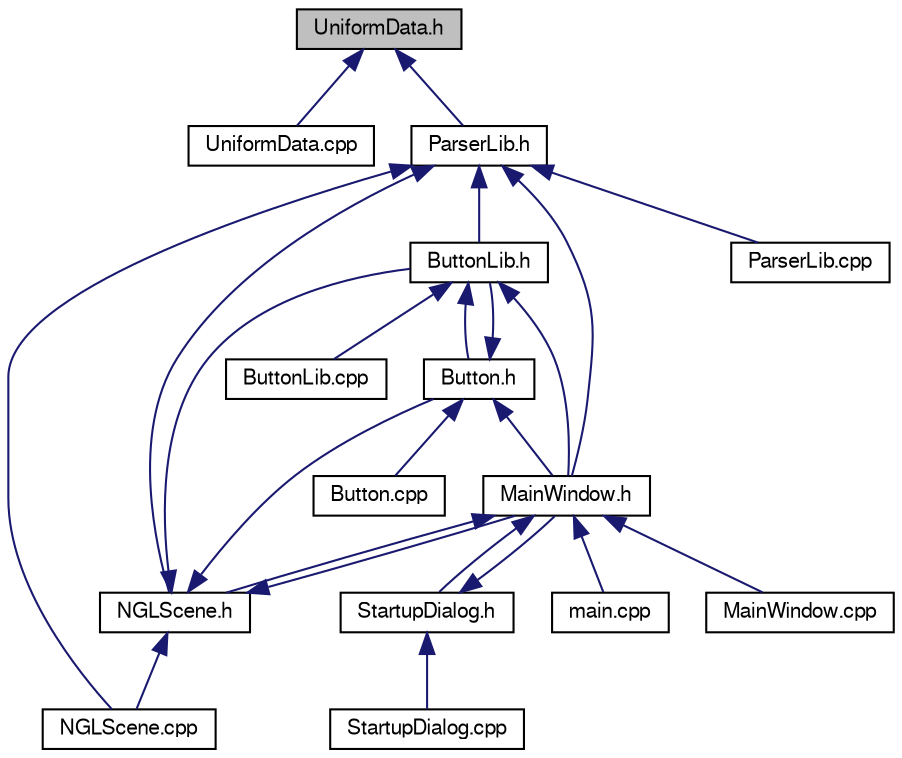 digraph "UniformData.h"
{
  edge [fontname="FreeSans",fontsize="10",labelfontname="FreeSans",labelfontsize="10"];
  node [fontname="FreeSans",fontsize="10",shape=record];
  Node1 [label="UniformData.h",height=0.2,width=0.4,color="black", fillcolor="grey75", style="filled" fontcolor="black"];
  Node1 -> Node2 [dir="back",color="midnightblue",fontsize="10",style="solid",fontname="FreeSans"];
  Node2 [label="UniformData.cpp",height=0.2,width=0.4,color="black", fillcolor="white", style="filled",URL="$_uniform_data_8cpp.html"];
  Node1 -> Node3 [dir="back",color="midnightblue",fontsize="10",style="solid",fontname="FreeSans"];
  Node3 [label="ParserLib.h",height=0.2,width=0.4,color="black", fillcolor="white", style="filled",URL="$_parser_lib_8h.html",tooltip="the parsing library, used to manage all the uniform data. "];
  Node3 -> Node4 [dir="back",color="midnightblue",fontsize="10",style="solid",fontname="FreeSans"];
  Node4 [label="NGLScene.cpp",height=0.2,width=0.4,color="black", fillcolor="white", style="filled",URL="$_n_g_l_scene_8cpp.html"];
  Node3 -> Node5 [dir="back",color="midnightblue",fontsize="10",style="solid",fontname="FreeSans"];
  Node5 [label="ParserLib.cpp",height=0.2,width=0.4,color="black", fillcolor="white", style="filled",URL="$_parser_lib_8cpp.html"];
  Node3 -> Node6 [dir="back",color="midnightblue",fontsize="10",style="solid",fontname="FreeSans"];
  Node6 [label="ButtonLib.h",height=0.2,width=0.4,color="black", fillcolor="white", style="filled",URL="$_button_lib_8h.html",tooltip="this class creates a button library to store buttons and set uniform values "];
  Node6 -> Node7 [dir="back",color="midnightblue",fontsize="10",style="solid",fontname="FreeSans"];
  Node7 [label="ButtonLib.cpp",height=0.2,width=0.4,color="black", fillcolor="white", style="filled",URL="$_button_lib_8cpp.html"];
  Node6 -> Node8 [dir="back",color="midnightblue",fontsize="10",style="solid",fontname="FreeSans"];
  Node8 [label="Button.h",height=0.2,width=0.4,color="black", fillcolor="white", style="filled",URL="$_button_8h.html",tooltip="this class creates a button with a pop up widget that can create modifiable attributes ..."];
  Node8 -> Node9 [dir="back",color="midnightblue",fontsize="10",style="solid",fontname="FreeSans"];
  Node9 [label="Button.cpp",height=0.2,width=0.4,color="black", fillcolor="white", style="filled",URL="$_button_8cpp.html"];
  Node8 -> Node6 [dir="back",color="midnightblue",fontsize="10",style="solid",fontname="FreeSans"];
  Node8 -> Node10 [dir="back",color="midnightblue",fontsize="10",style="solid",fontname="FreeSans"];
  Node10 [label="MainWindow.h",height=0.2,width=0.4,color="black", fillcolor="white", style="filled",URL="$_main_window_8h.html",tooltip="the MainWindow, GUI for our program "];
  Node10 -> Node11 [dir="back",color="midnightblue",fontsize="10",style="solid",fontname="FreeSans"];
  Node11 [label="main.cpp",height=0.2,width=0.4,color="black", fillcolor="white", style="filled",URL="$main_8cpp.html"];
  Node10 -> Node12 [dir="back",color="midnightblue",fontsize="10",style="solid",fontname="FreeSans"];
  Node12 [label="MainWindow.cpp",height=0.2,width=0.4,color="black", fillcolor="white", style="filled",URL="$_main_window_8cpp.html"];
  Node10 -> Node13 [dir="back",color="midnightblue",fontsize="10",style="solid",fontname="FreeSans"];
  Node13 [label="NGLScene.h",height=0.2,width=0.4,color="black", fillcolor="white", style="filled",URL="$_n_g_l_scene_8h.html",tooltip="a modified Qt GL widget class for "];
  Node13 -> Node4 [dir="back",color="midnightblue",fontsize="10",style="solid",fontname="FreeSans"];
  Node13 -> Node6 [dir="back",color="midnightblue",fontsize="10",style="solid",fontname="FreeSans"];
  Node13 -> Node10 [dir="back",color="midnightblue",fontsize="10",style="solid",fontname="FreeSans"];
  Node13 -> Node8 [dir="back",color="midnightblue",fontsize="10",style="solid",fontname="FreeSans"];
  Node10 -> Node14 [dir="back",color="midnightblue",fontsize="10",style="solid",fontname="FreeSans"];
  Node14 [label="StartupDialog.h",height=0.2,width=0.4,color="black", fillcolor="white", style="filled",URL="$_startup_dialog_8h.html",tooltip="the StatupDialog to do commonly used tasks "];
  Node14 -> Node15 [dir="back",color="midnightblue",fontsize="10",style="solid",fontname="FreeSans"];
  Node15 [label="StartupDialog.cpp",height=0.2,width=0.4,color="black", fillcolor="white", style="filled",URL="$_startup_dialog_8cpp.html"];
  Node14 -> Node10 [dir="back",color="midnightblue",fontsize="10",style="solid",fontname="FreeSans"];
  Node6 -> Node10 [dir="back",color="midnightblue",fontsize="10",style="solid",fontname="FreeSans"];
  Node3 -> Node10 [dir="back",color="midnightblue",fontsize="10",style="solid",fontname="FreeSans"];
  Node3 -> Node13 [dir="back",color="midnightblue",fontsize="10",style="solid",fontname="FreeSans"];
}
